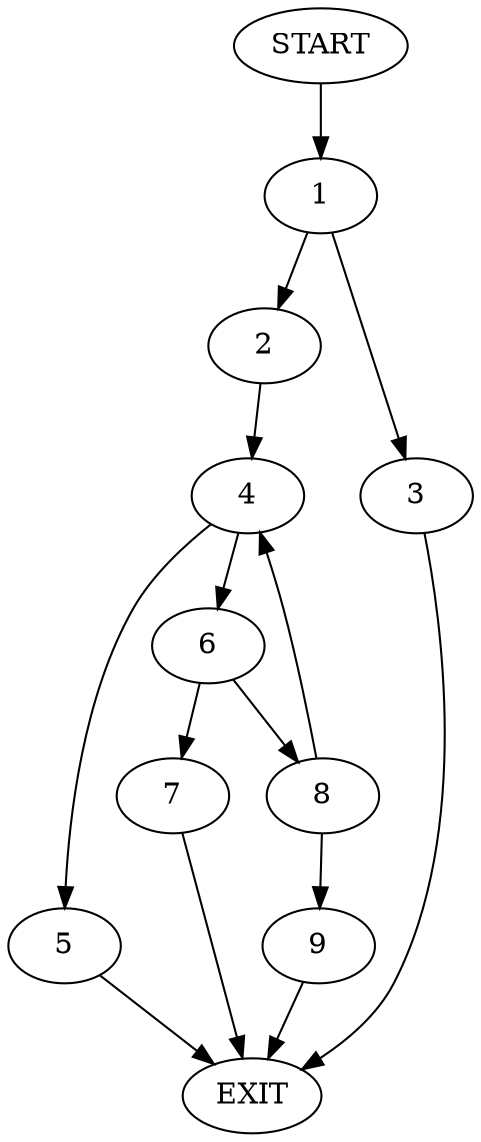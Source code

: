 digraph {
0 [label="START"]
10 [label="EXIT"]
0 -> 1
1 -> 2
1 -> 3
3 -> 10
2 -> 4
4 -> 5
4 -> 6
6 -> 7
6 -> 8
5 -> 10
8 -> 4
8 -> 9
7 -> 10
9 -> 10
}
